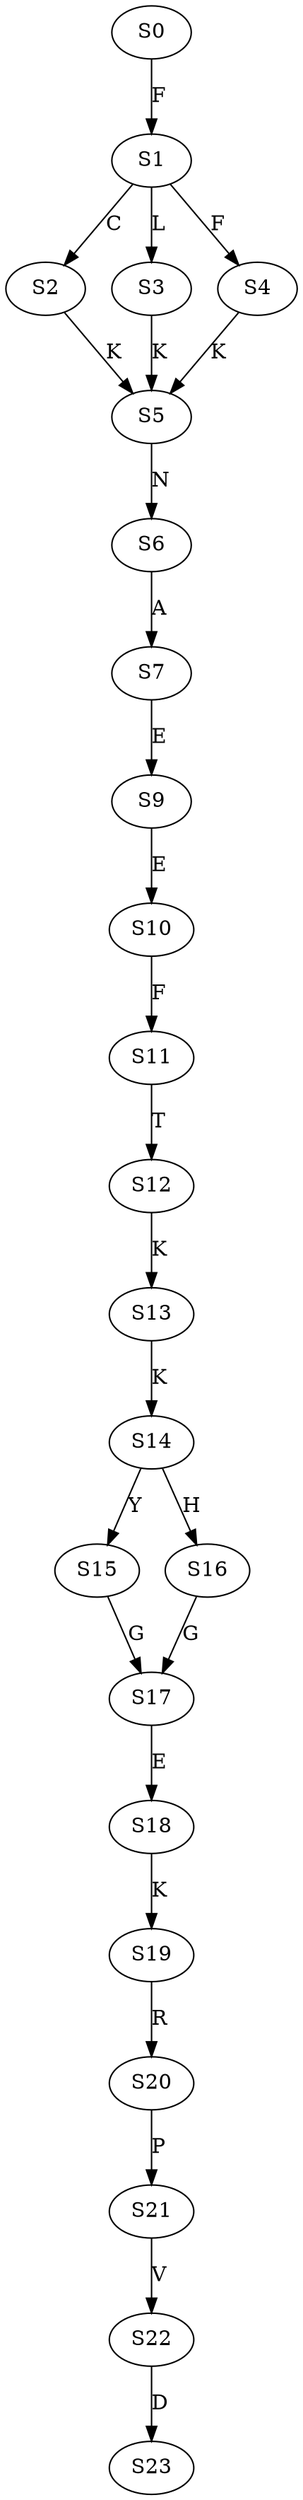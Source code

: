 strict digraph  {
	S0 -> S1 [ label = F ];
	S1 -> S2 [ label = C ];
	S1 -> S3 [ label = L ];
	S1 -> S4 [ label = F ];
	S2 -> S5 [ label = K ];
	S3 -> S5 [ label = K ];
	S4 -> S5 [ label = K ];
	S5 -> S6 [ label = N ];
	S6 -> S7 [ label = A ];
	S7 -> S9 [ label = E ];
	S9 -> S10 [ label = E ];
	S10 -> S11 [ label = F ];
	S11 -> S12 [ label = T ];
	S12 -> S13 [ label = K ];
	S13 -> S14 [ label = K ];
	S14 -> S15 [ label = Y ];
	S14 -> S16 [ label = H ];
	S15 -> S17 [ label = G ];
	S16 -> S17 [ label = G ];
	S17 -> S18 [ label = E ];
	S18 -> S19 [ label = K ];
	S19 -> S20 [ label = R ];
	S20 -> S21 [ label = P ];
	S21 -> S22 [ label = V ];
	S22 -> S23 [ label = D ];
}
